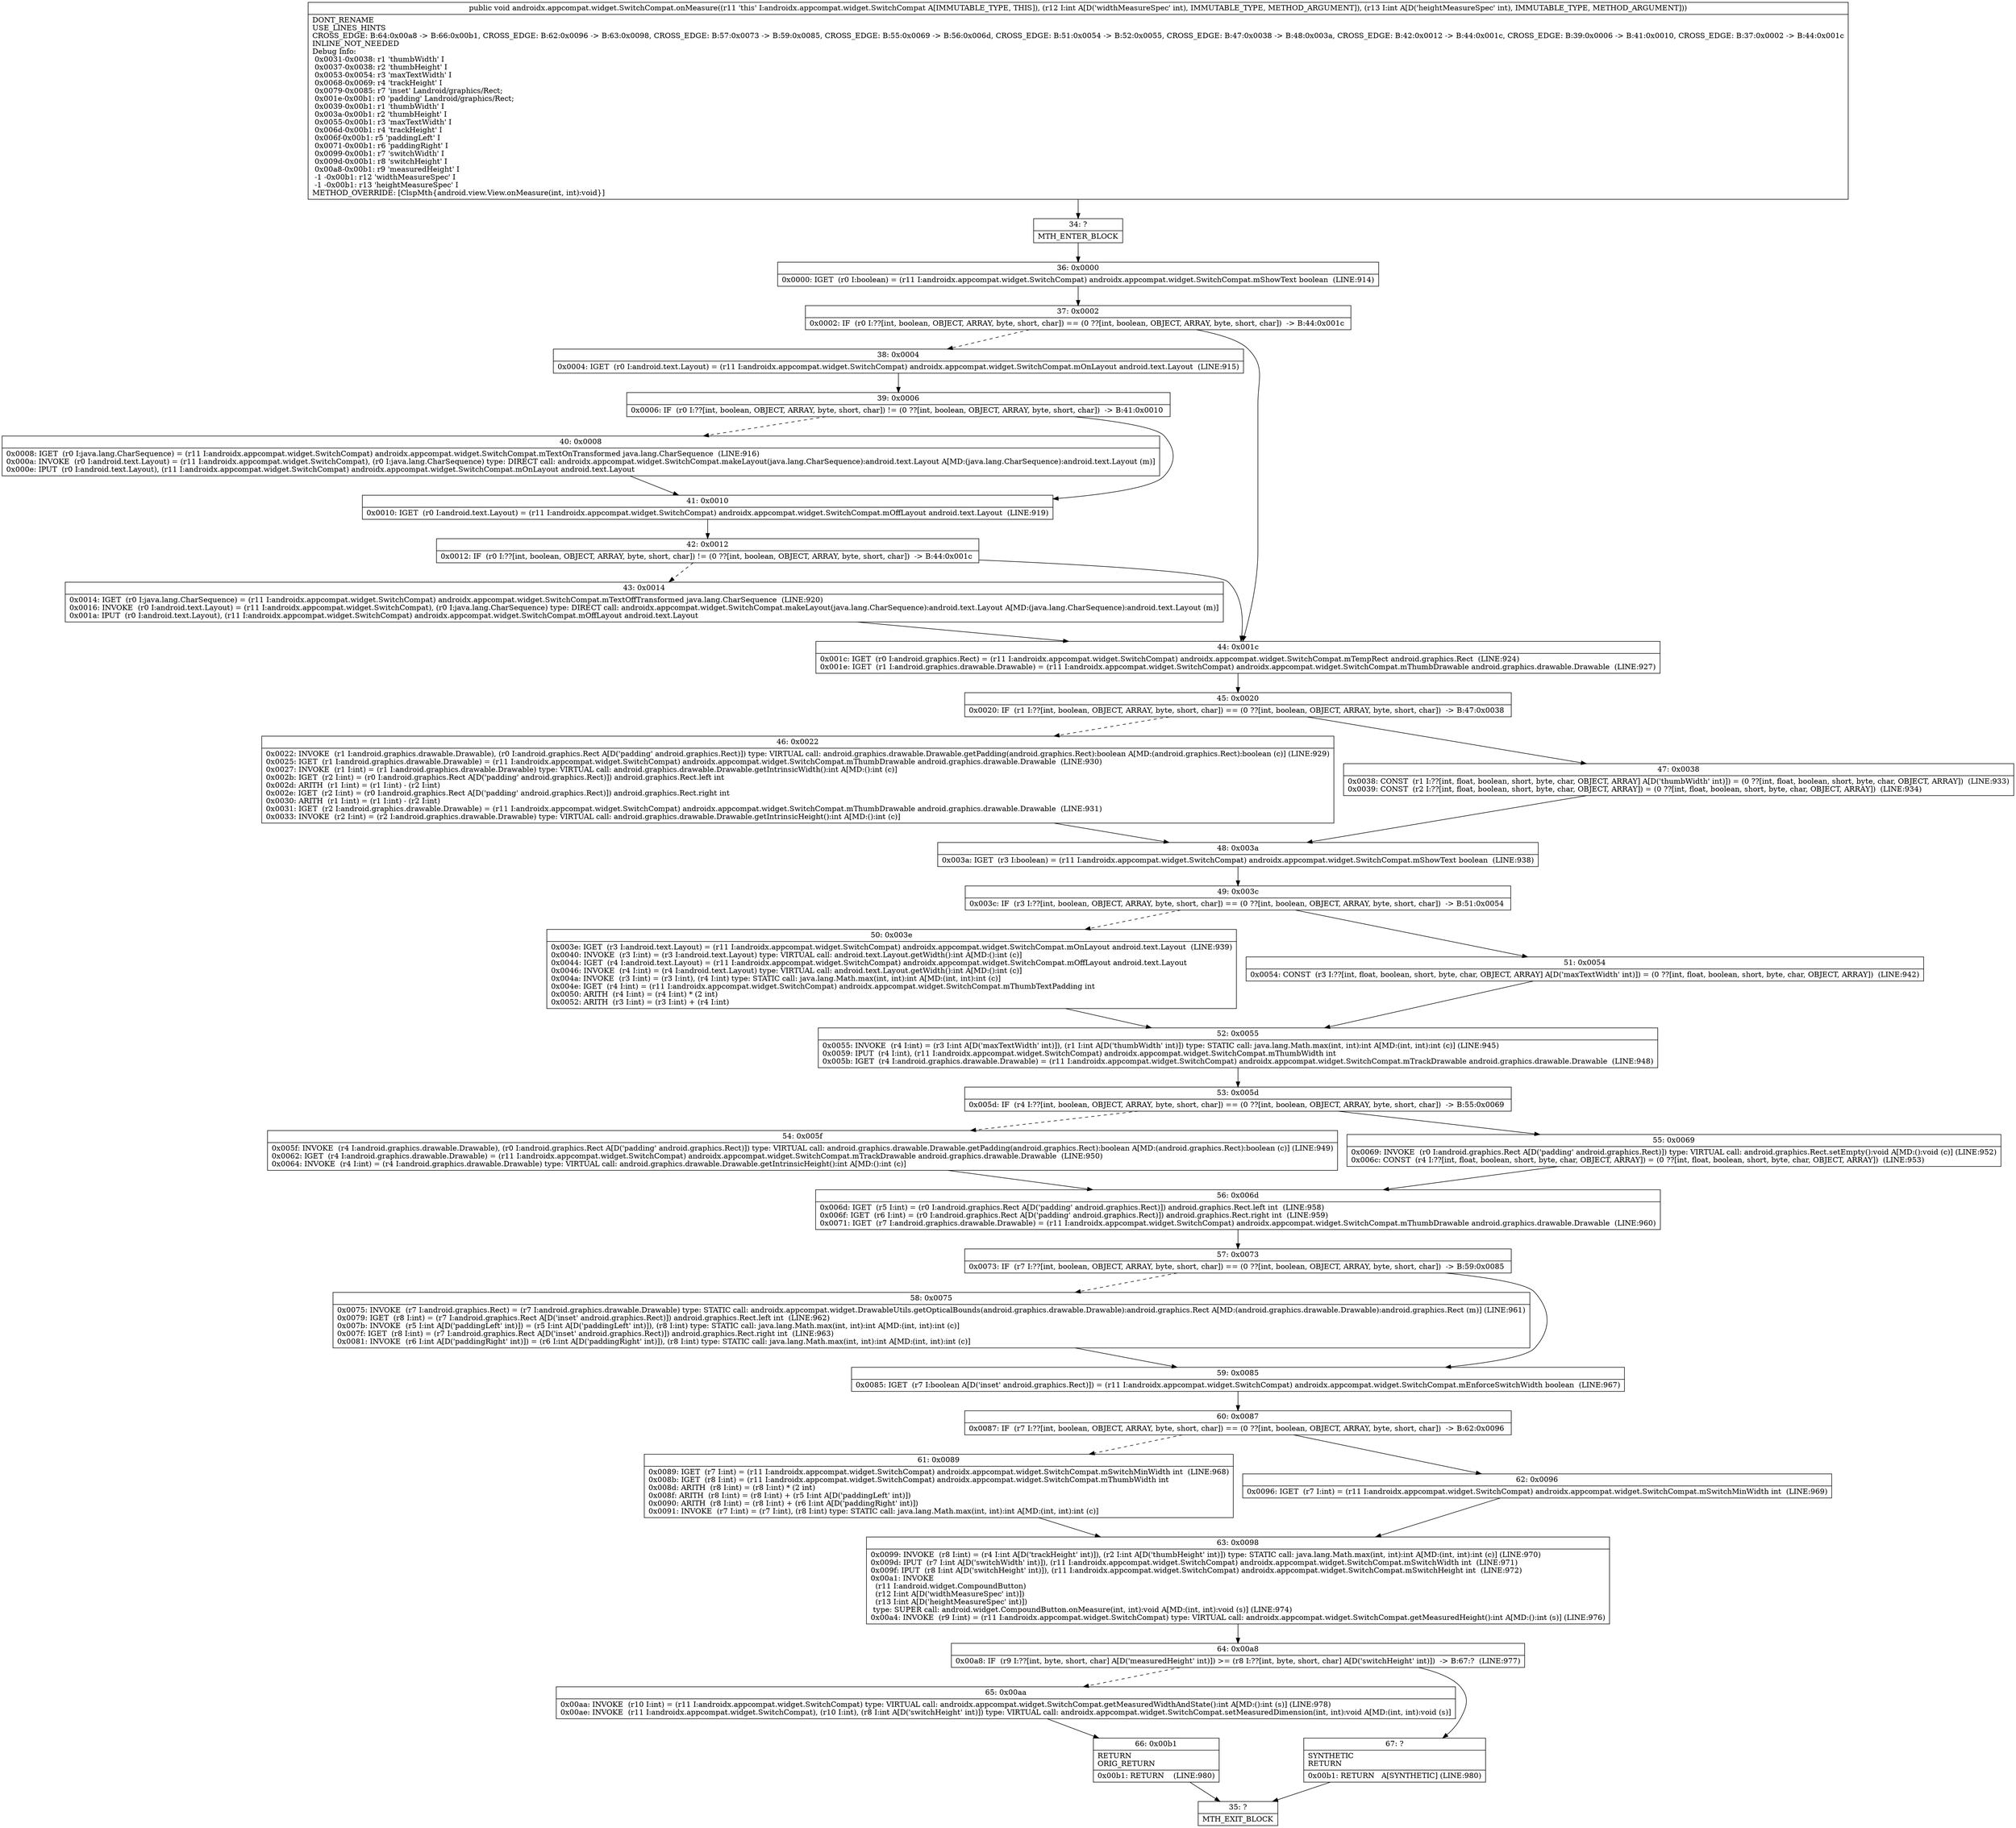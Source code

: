 digraph "CFG forandroidx.appcompat.widget.SwitchCompat.onMeasure(II)V" {
Node_34 [shape=record,label="{34\:\ ?|MTH_ENTER_BLOCK\l}"];
Node_36 [shape=record,label="{36\:\ 0x0000|0x0000: IGET  (r0 I:boolean) = (r11 I:androidx.appcompat.widget.SwitchCompat) androidx.appcompat.widget.SwitchCompat.mShowText boolean  (LINE:914)\l}"];
Node_37 [shape=record,label="{37\:\ 0x0002|0x0002: IF  (r0 I:??[int, boolean, OBJECT, ARRAY, byte, short, char]) == (0 ??[int, boolean, OBJECT, ARRAY, byte, short, char])  \-\> B:44:0x001c \l}"];
Node_38 [shape=record,label="{38\:\ 0x0004|0x0004: IGET  (r0 I:android.text.Layout) = (r11 I:androidx.appcompat.widget.SwitchCompat) androidx.appcompat.widget.SwitchCompat.mOnLayout android.text.Layout  (LINE:915)\l}"];
Node_39 [shape=record,label="{39\:\ 0x0006|0x0006: IF  (r0 I:??[int, boolean, OBJECT, ARRAY, byte, short, char]) != (0 ??[int, boolean, OBJECT, ARRAY, byte, short, char])  \-\> B:41:0x0010 \l}"];
Node_40 [shape=record,label="{40\:\ 0x0008|0x0008: IGET  (r0 I:java.lang.CharSequence) = (r11 I:androidx.appcompat.widget.SwitchCompat) androidx.appcompat.widget.SwitchCompat.mTextOnTransformed java.lang.CharSequence  (LINE:916)\l0x000a: INVOKE  (r0 I:android.text.Layout) = (r11 I:androidx.appcompat.widget.SwitchCompat), (r0 I:java.lang.CharSequence) type: DIRECT call: androidx.appcompat.widget.SwitchCompat.makeLayout(java.lang.CharSequence):android.text.Layout A[MD:(java.lang.CharSequence):android.text.Layout (m)]\l0x000e: IPUT  (r0 I:android.text.Layout), (r11 I:androidx.appcompat.widget.SwitchCompat) androidx.appcompat.widget.SwitchCompat.mOnLayout android.text.Layout \l}"];
Node_41 [shape=record,label="{41\:\ 0x0010|0x0010: IGET  (r0 I:android.text.Layout) = (r11 I:androidx.appcompat.widget.SwitchCompat) androidx.appcompat.widget.SwitchCompat.mOffLayout android.text.Layout  (LINE:919)\l}"];
Node_42 [shape=record,label="{42\:\ 0x0012|0x0012: IF  (r0 I:??[int, boolean, OBJECT, ARRAY, byte, short, char]) != (0 ??[int, boolean, OBJECT, ARRAY, byte, short, char])  \-\> B:44:0x001c \l}"];
Node_43 [shape=record,label="{43\:\ 0x0014|0x0014: IGET  (r0 I:java.lang.CharSequence) = (r11 I:androidx.appcompat.widget.SwitchCompat) androidx.appcompat.widget.SwitchCompat.mTextOffTransformed java.lang.CharSequence  (LINE:920)\l0x0016: INVOKE  (r0 I:android.text.Layout) = (r11 I:androidx.appcompat.widget.SwitchCompat), (r0 I:java.lang.CharSequence) type: DIRECT call: androidx.appcompat.widget.SwitchCompat.makeLayout(java.lang.CharSequence):android.text.Layout A[MD:(java.lang.CharSequence):android.text.Layout (m)]\l0x001a: IPUT  (r0 I:android.text.Layout), (r11 I:androidx.appcompat.widget.SwitchCompat) androidx.appcompat.widget.SwitchCompat.mOffLayout android.text.Layout \l}"];
Node_44 [shape=record,label="{44\:\ 0x001c|0x001c: IGET  (r0 I:android.graphics.Rect) = (r11 I:androidx.appcompat.widget.SwitchCompat) androidx.appcompat.widget.SwitchCompat.mTempRect android.graphics.Rect  (LINE:924)\l0x001e: IGET  (r1 I:android.graphics.drawable.Drawable) = (r11 I:androidx.appcompat.widget.SwitchCompat) androidx.appcompat.widget.SwitchCompat.mThumbDrawable android.graphics.drawable.Drawable  (LINE:927)\l}"];
Node_45 [shape=record,label="{45\:\ 0x0020|0x0020: IF  (r1 I:??[int, boolean, OBJECT, ARRAY, byte, short, char]) == (0 ??[int, boolean, OBJECT, ARRAY, byte, short, char])  \-\> B:47:0x0038 \l}"];
Node_46 [shape=record,label="{46\:\ 0x0022|0x0022: INVOKE  (r1 I:android.graphics.drawable.Drawable), (r0 I:android.graphics.Rect A[D('padding' android.graphics.Rect)]) type: VIRTUAL call: android.graphics.drawable.Drawable.getPadding(android.graphics.Rect):boolean A[MD:(android.graphics.Rect):boolean (c)] (LINE:929)\l0x0025: IGET  (r1 I:android.graphics.drawable.Drawable) = (r11 I:androidx.appcompat.widget.SwitchCompat) androidx.appcompat.widget.SwitchCompat.mThumbDrawable android.graphics.drawable.Drawable  (LINE:930)\l0x0027: INVOKE  (r1 I:int) = (r1 I:android.graphics.drawable.Drawable) type: VIRTUAL call: android.graphics.drawable.Drawable.getIntrinsicWidth():int A[MD:():int (c)]\l0x002b: IGET  (r2 I:int) = (r0 I:android.graphics.Rect A[D('padding' android.graphics.Rect)]) android.graphics.Rect.left int \l0x002d: ARITH  (r1 I:int) = (r1 I:int) \- (r2 I:int) \l0x002e: IGET  (r2 I:int) = (r0 I:android.graphics.Rect A[D('padding' android.graphics.Rect)]) android.graphics.Rect.right int \l0x0030: ARITH  (r1 I:int) = (r1 I:int) \- (r2 I:int) \l0x0031: IGET  (r2 I:android.graphics.drawable.Drawable) = (r11 I:androidx.appcompat.widget.SwitchCompat) androidx.appcompat.widget.SwitchCompat.mThumbDrawable android.graphics.drawable.Drawable  (LINE:931)\l0x0033: INVOKE  (r2 I:int) = (r2 I:android.graphics.drawable.Drawable) type: VIRTUAL call: android.graphics.drawable.Drawable.getIntrinsicHeight():int A[MD:():int (c)]\l}"];
Node_48 [shape=record,label="{48\:\ 0x003a|0x003a: IGET  (r3 I:boolean) = (r11 I:androidx.appcompat.widget.SwitchCompat) androidx.appcompat.widget.SwitchCompat.mShowText boolean  (LINE:938)\l}"];
Node_49 [shape=record,label="{49\:\ 0x003c|0x003c: IF  (r3 I:??[int, boolean, OBJECT, ARRAY, byte, short, char]) == (0 ??[int, boolean, OBJECT, ARRAY, byte, short, char])  \-\> B:51:0x0054 \l}"];
Node_50 [shape=record,label="{50\:\ 0x003e|0x003e: IGET  (r3 I:android.text.Layout) = (r11 I:androidx.appcompat.widget.SwitchCompat) androidx.appcompat.widget.SwitchCompat.mOnLayout android.text.Layout  (LINE:939)\l0x0040: INVOKE  (r3 I:int) = (r3 I:android.text.Layout) type: VIRTUAL call: android.text.Layout.getWidth():int A[MD:():int (c)]\l0x0044: IGET  (r4 I:android.text.Layout) = (r11 I:androidx.appcompat.widget.SwitchCompat) androidx.appcompat.widget.SwitchCompat.mOffLayout android.text.Layout \l0x0046: INVOKE  (r4 I:int) = (r4 I:android.text.Layout) type: VIRTUAL call: android.text.Layout.getWidth():int A[MD:():int (c)]\l0x004a: INVOKE  (r3 I:int) = (r3 I:int), (r4 I:int) type: STATIC call: java.lang.Math.max(int, int):int A[MD:(int, int):int (c)]\l0x004e: IGET  (r4 I:int) = (r11 I:androidx.appcompat.widget.SwitchCompat) androidx.appcompat.widget.SwitchCompat.mThumbTextPadding int \l0x0050: ARITH  (r4 I:int) = (r4 I:int) * (2 int) \l0x0052: ARITH  (r3 I:int) = (r3 I:int) + (r4 I:int) \l}"];
Node_52 [shape=record,label="{52\:\ 0x0055|0x0055: INVOKE  (r4 I:int) = (r3 I:int A[D('maxTextWidth' int)]), (r1 I:int A[D('thumbWidth' int)]) type: STATIC call: java.lang.Math.max(int, int):int A[MD:(int, int):int (c)] (LINE:945)\l0x0059: IPUT  (r4 I:int), (r11 I:androidx.appcompat.widget.SwitchCompat) androidx.appcompat.widget.SwitchCompat.mThumbWidth int \l0x005b: IGET  (r4 I:android.graphics.drawable.Drawable) = (r11 I:androidx.appcompat.widget.SwitchCompat) androidx.appcompat.widget.SwitchCompat.mTrackDrawable android.graphics.drawable.Drawable  (LINE:948)\l}"];
Node_53 [shape=record,label="{53\:\ 0x005d|0x005d: IF  (r4 I:??[int, boolean, OBJECT, ARRAY, byte, short, char]) == (0 ??[int, boolean, OBJECT, ARRAY, byte, short, char])  \-\> B:55:0x0069 \l}"];
Node_54 [shape=record,label="{54\:\ 0x005f|0x005f: INVOKE  (r4 I:android.graphics.drawable.Drawable), (r0 I:android.graphics.Rect A[D('padding' android.graphics.Rect)]) type: VIRTUAL call: android.graphics.drawable.Drawable.getPadding(android.graphics.Rect):boolean A[MD:(android.graphics.Rect):boolean (c)] (LINE:949)\l0x0062: IGET  (r4 I:android.graphics.drawable.Drawable) = (r11 I:androidx.appcompat.widget.SwitchCompat) androidx.appcompat.widget.SwitchCompat.mTrackDrawable android.graphics.drawable.Drawable  (LINE:950)\l0x0064: INVOKE  (r4 I:int) = (r4 I:android.graphics.drawable.Drawable) type: VIRTUAL call: android.graphics.drawable.Drawable.getIntrinsicHeight():int A[MD:():int (c)]\l}"];
Node_56 [shape=record,label="{56\:\ 0x006d|0x006d: IGET  (r5 I:int) = (r0 I:android.graphics.Rect A[D('padding' android.graphics.Rect)]) android.graphics.Rect.left int  (LINE:958)\l0x006f: IGET  (r6 I:int) = (r0 I:android.graphics.Rect A[D('padding' android.graphics.Rect)]) android.graphics.Rect.right int  (LINE:959)\l0x0071: IGET  (r7 I:android.graphics.drawable.Drawable) = (r11 I:androidx.appcompat.widget.SwitchCompat) androidx.appcompat.widget.SwitchCompat.mThumbDrawable android.graphics.drawable.Drawable  (LINE:960)\l}"];
Node_57 [shape=record,label="{57\:\ 0x0073|0x0073: IF  (r7 I:??[int, boolean, OBJECT, ARRAY, byte, short, char]) == (0 ??[int, boolean, OBJECT, ARRAY, byte, short, char])  \-\> B:59:0x0085 \l}"];
Node_58 [shape=record,label="{58\:\ 0x0075|0x0075: INVOKE  (r7 I:android.graphics.Rect) = (r7 I:android.graphics.drawable.Drawable) type: STATIC call: androidx.appcompat.widget.DrawableUtils.getOpticalBounds(android.graphics.drawable.Drawable):android.graphics.Rect A[MD:(android.graphics.drawable.Drawable):android.graphics.Rect (m)] (LINE:961)\l0x0079: IGET  (r8 I:int) = (r7 I:android.graphics.Rect A[D('inset' android.graphics.Rect)]) android.graphics.Rect.left int  (LINE:962)\l0x007b: INVOKE  (r5 I:int A[D('paddingLeft' int)]) = (r5 I:int A[D('paddingLeft' int)]), (r8 I:int) type: STATIC call: java.lang.Math.max(int, int):int A[MD:(int, int):int (c)]\l0x007f: IGET  (r8 I:int) = (r7 I:android.graphics.Rect A[D('inset' android.graphics.Rect)]) android.graphics.Rect.right int  (LINE:963)\l0x0081: INVOKE  (r6 I:int A[D('paddingRight' int)]) = (r6 I:int A[D('paddingRight' int)]), (r8 I:int) type: STATIC call: java.lang.Math.max(int, int):int A[MD:(int, int):int (c)]\l}"];
Node_59 [shape=record,label="{59\:\ 0x0085|0x0085: IGET  (r7 I:boolean A[D('inset' android.graphics.Rect)]) = (r11 I:androidx.appcompat.widget.SwitchCompat) androidx.appcompat.widget.SwitchCompat.mEnforceSwitchWidth boolean  (LINE:967)\l}"];
Node_60 [shape=record,label="{60\:\ 0x0087|0x0087: IF  (r7 I:??[int, boolean, OBJECT, ARRAY, byte, short, char]) == (0 ??[int, boolean, OBJECT, ARRAY, byte, short, char])  \-\> B:62:0x0096 \l}"];
Node_61 [shape=record,label="{61\:\ 0x0089|0x0089: IGET  (r7 I:int) = (r11 I:androidx.appcompat.widget.SwitchCompat) androidx.appcompat.widget.SwitchCompat.mSwitchMinWidth int  (LINE:968)\l0x008b: IGET  (r8 I:int) = (r11 I:androidx.appcompat.widget.SwitchCompat) androidx.appcompat.widget.SwitchCompat.mThumbWidth int \l0x008d: ARITH  (r8 I:int) = (r8 I:int) * (2 int) \l0x008f: ARITH  (r8 I:int) = (r8 I:int) + (r5 I:int A[D('paddingLeft' int)]) \l0x0090: ARITH  (r8 I:int) = (r8 I:int) + (r6 I:int A[D('paddingRight' int)]) \l0x0091: INVOKE  (r7 I:int) = (r7 I:int), (r8 I:int) type: STATIC call: java.lang.Math.max(int, int):int A[MD:(int, int):int (c)]\l}"];
Node_63 [shape=record,label="{63\:\ 0x0098|0x0099: INVOKE  (r8 I:int) = (r4 I:int A[D('trackHeight' int)]), (r2 I:int A[D('thumbHeight' int)]) type: STATIC call: java.lang.Math.max(int, int):int A[MD:(int, int):int (c)] (LINE:970)\l0x009d: IPUT  (r7 I:int A[D('switchWidth' int)]), (r11 I:androidx.appcompat.widget.SwitchCompat) androidx.appcompat.widget.SwitchCompat.mSwitchWidth int  (LINE:971)\l0x009f: IPUT  (r8 I:int A[D('switchHeight' int)]), (r11 I:androidx.appcompat.widget.SwitchCompat) androidx.appcompat.widget.SwitchCompat.mSwitchHeight int  (LINE:972)\l0x00a1: INVOKE  \l  (r11 I:android.widget.CompoundButton)\l  (r12 I:int A[D('widthMeasureSpec' int)])\l  (r13 I:int A[D('heightMeasureSpec' int)])\l type: SUPER call: android.widget.CompoundButton.onMeasure(int, int):void A[MD:(int, int):void (s)] (LINE:974)\l0x00a4: INVOKE  (r9 I:int) = (r11 I:androidx.appcompat.widget.SwitchCompat) type: VIRTUAL call: androidx.appcompat.widget.SwitchCompat.getMeasuredHeight():int A[MD:():int (s)] (LINE:976)\l}"];
Node_64 [shape=record,label="{64\:\ 0x00a8|0x00a8: IF  (r9 I:??[int, byte, short, char] A[D('measuredHeight' int)]) \>= (r8 I:??[int, byte, short, char] A[D('switchHeight' int)])  \-\> B:67:?  (LINE:977)\l}"];
Node_65 [shape=record,label="{65\:\ 0x00aa|0x00aa: INVOKE  (r10 I:int) = (r11 I:androidx.appcompat.widget.SwitchCompat) type: VIRTUAL call: androidx.appcompat.widget.SwitchCompat.getMeasuredWidthAndState():int A[MD:():int (s)] (LINE:978)\l0x00ae: INVOKE  (r11 I:androidx.appcompat.widget.SwitchCompat), (r10 I:int), (r8 I:int A[D('switchHeight' int)]) type: VIRTUAL call: androidx.appcompat.widget.SwitchCompat.setMeasuredDimension(int, int):void A[MD:(int, int):void (s)]\l}"];
Node_66 [shape=record,label="{66\:\ 0x00b1|RETURN\lORIG_RETURN\l|0x00b1: RETURN    (LINE:980)\l}"];
Node_35 [shape=record,label="{35\:\ ?|MTH_EXIT_BLOCK\l}"];
Node_67 [shape=record,label="{67\:\ ?|SYNTHETIC\lRETURN\l|0x00b1: RETURN   A[SYNTHETIC] (LINE:980)\l}"];
Node_62 [shape=record,label="{62\:\ 0x0096|0x0096: IGET  (r7 I:int) = (r11 I:androidx.appcompat.widget.SwitchCompat) androidx.appcompat.widget.SwitchCompat.mSwitchMinWidth int  (LINE:969)\l}"];
Node_55 [shape=record,label="{55\:\ 0x0069|0x0069: INVOKE  (r0 I:android.graphics.Rect A[D('padding' android.graphics.Rect)]) type: VIRTUAL call: android.graphics.Rect.setEmpty():void A[MD:():void (c)] (LINE:952)\l0x006c: CONST  (r4 I:??[int, float, boolean, short, byte, char, OBJECT, ARRAY]) = (0 ??[int, float, boolean, short, byte, char, OBJECT, ARRAY])  (LINE:953)\l}"];
Node_51 [shape=record,label="{51\:\ 0x0054|0x0054: CONST  (r3 I:??[int, float, boolean, short, byte, char, OBJECT, ARRAY] A[D('maxTextWidth' int)]) = (0 ??[int, float, boolean, short, byte, char, OBJECT, ARRAY])  (LINE:942)\l}"];
Node_47 [shape=record,label="{47\:\ 0x0038|0x0038: CONST  (r1 I:??[int, float, boolean, short, byte, char, OBJECT, ARRAY] A[D('thumbWidth' int)]) = (0 ??[int, float, boolean, short, byte, char, OBJECT, ARRAY])  (LINE:933)\l0x0039: CONST  (r2 I:??[int, float, boolean, short, byte, char, OBJECT, ARRAY]) = (0 ??[int, float, boolean, short, byte, char, OBJECT, ARRAY])  (LINE:934)\l}"];
MethodNode[shape=record,label="{public void androidx.appcompat.widget.SwitchCompat.onMeasure((r11 'this' I:androidx.appcompat.widget.SwitchCompat A[IMMUTABLE_TYPE, THIS]), (r12 I:int A[D('widthMeasureSpec' int), IMMUTABLE_TYPE, METHOD_ARGUMENT]), (r13 I:int A[D('heightMeasureSpec' int), IMMUTABLE_TYPE, METHOD_ARGUMENT]))  | DONT_RENAME\lUSE_LINES_HINTS\lCROSS_EDGE: B:64:0x00a8 \-\> B:66:0x00b1, CROSS_EDGE: B:62:0x0096 \-\> B:63:0x0098, CROSS_EDGE: B:57:0x0073 \-\> B:59:0x0085, CROSS_EDGE: B:55:0x0069 \-\> B:56:0x006d, CROSS_EDGE: B:51:0x0054 \-\> B:52:0x0055, CROSS_EDGE: B:47:0x0038 \-\> B:48:0x003a, CROSS_EDGE: B:42:0x0012 \-\> B:44:0x001c, CROSS_EDGE: B:39:0x0006 \-\> B:41:0x0010, CROSS_EDGE: B:37:0x0002 \-\> B:44:0x001c\lINLINE_NOT_NEEDED\lDebug Info:\l  0x0031\-0x0038: r1 'thumbWidth' I\l  0x0037\-0x0038: r2 'thumbHeight' I\l  0x0053\-0x0054: r3 'maxTextWidth' I\l  0x0068\-0x0069: r4 'trackHeight' I\l  0x0079\-0x0085: r7 'inset' Landroid\/graphics\/Rect;\l  0x001e\-0x00b1: r0 'padding' Landroid\/graphics\/Rect;\l  0x0039\-0x00b1: r1 'thumbWidth' I\l  0x003a\-0x00b1: r2 'thumbHeight' I\l  0x0055\-0x00b1: r3 'maxTextWidth' I\l  0x006d\-0x00b1: r4 'trackHeight' I\l  0x006f\-0x00b1: r5 'paddingLeft' I\l  0x0071\-0x00b1: r6 'paddingRight' I\l  0x0099\-0x00b1: r7 'switchWidth' I\l  0x009d\-0x00b1: r8 'switchHeight' I\l  0x00a8\-0x00b1: r9 'measuredHeight' I\l  \-1 \-0x00b1: r12 'widthMeasureSpec' I\l  \-1 \-0x00b1: r13 'heightMeasureSpec' I\lMETHOD_OVERRIDE: [ClspMth\{android.view.View.onMeasure(int, int):void\}]\l}"];
MethodNode -> Node_34;Node_34 -> Node_36;
Node_36 -> Node_37;
Node_37 -> Node_38[style=dashed];
Node_37 -> Node_44;
Node_38 -> Node_39;
Node_39 -> Node_40[style=dashed];
Node_39 -> Node_41;
Node_40 -> Node_41;
Node_41 -> Node_42;
Node_42 -> Node_43[style=dashed];
Node_42 -> Node_44;
Node_43 -> Node_44;
Node_44 -> Node_45;
Node_45 -> Node_46[style=dashed];
Node_45 -> Node_47;
Node_46 -> Node_48;
Node_48 -> Node_49;
Node_49 -> Node_50[style=dashed];
Node_49 -> Node_51;
Node_50 -> Node_52;
Node_52 -> Node_53;
Node_53 -> Node_54[style=dashed];
Node_53 -> Node_55;
Node_54 -> Node_56;
Node_56 -> Node_57;
Node_57 -> Node_58[style=dashed];
Node_57 -> Node_59;
Node_58 -> Node_59;
Node_59 -> Node_60;
Node_60 -> Node_61[style=dashed];
Node_60 -> Node_62;
Node_61 -> Node_63;
Node_63 -> Node_64;
Node_64 -> Node_65[style=dashed];
Node_64 -> Node_67;
Node_65 -> Node_66;
Node_66 -> Node_35;
Node_67 -> Node_35;
Node_62 -> Node_63;
Node_55 -> Node_56;
Node_51 -> Node_52;
Node_47 -> Node_48;
}

